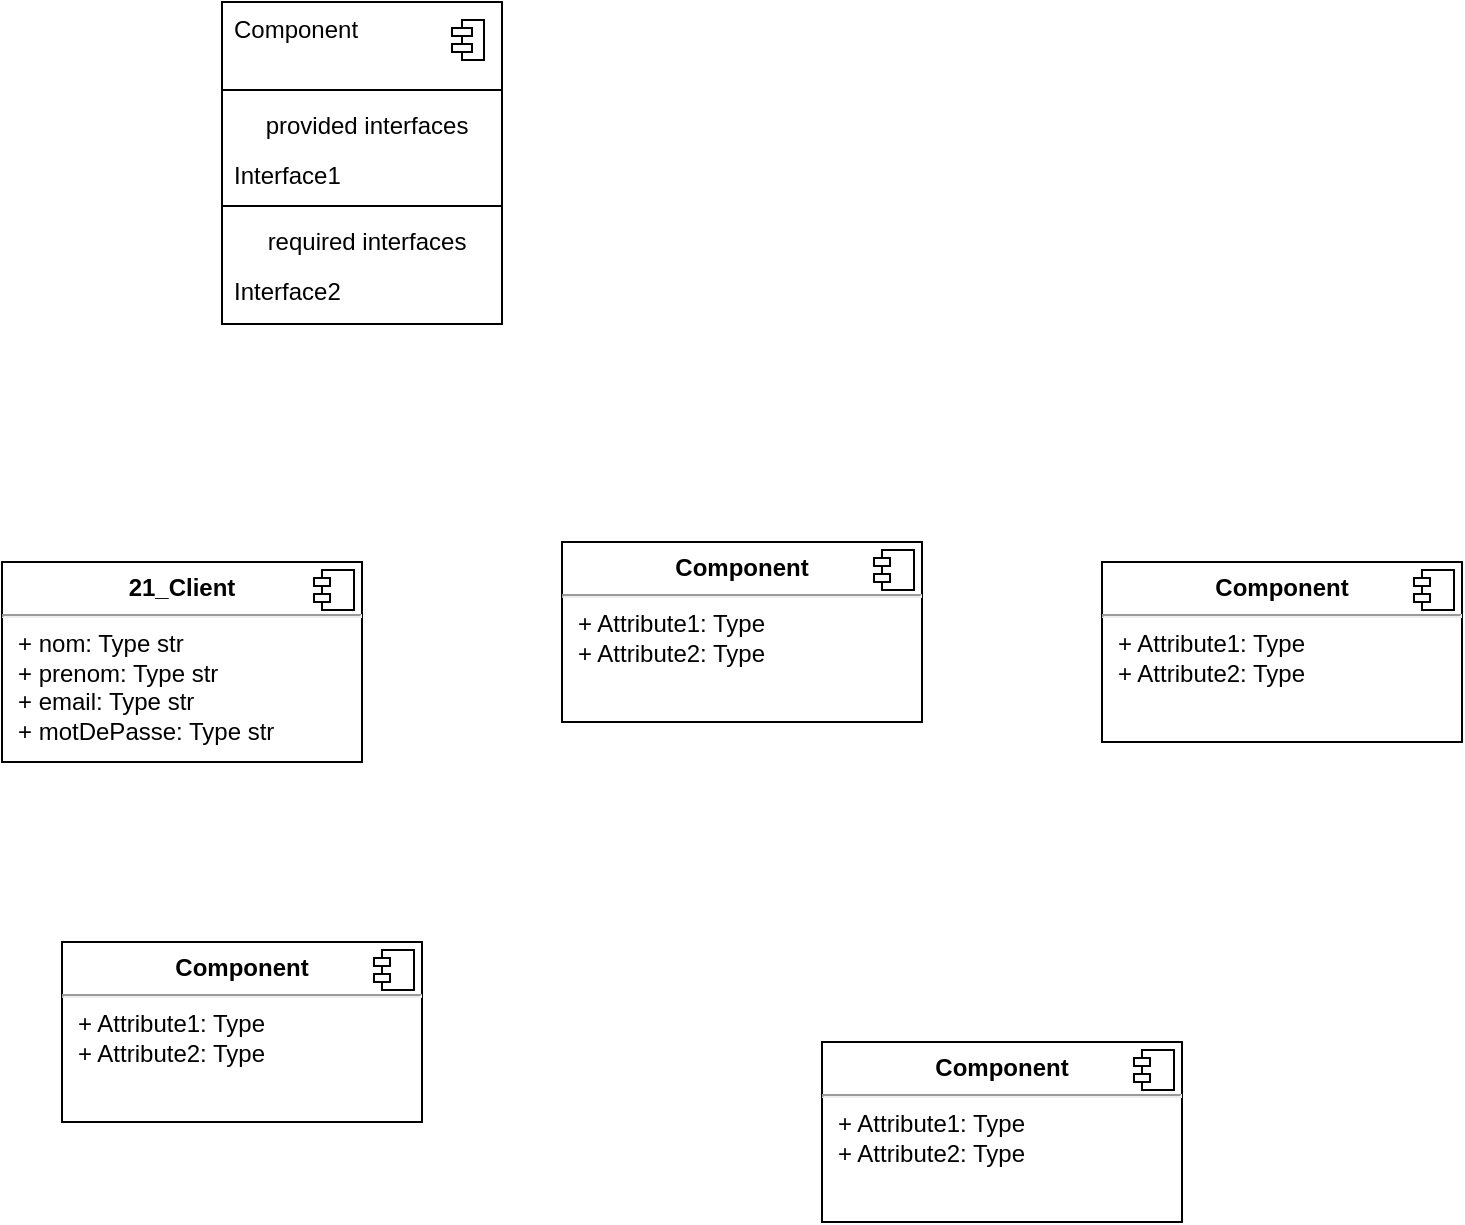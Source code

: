 <mxfile version="14.5.1" type="device"><diagram id="DCPWlODvurR_hPNV3Cc9" name="Page-1"><mxGraphModel dx="1086" dy="626" grid="1" gridSize="10" guides="1" tooltips="1" connect="1" arrows="1" fold="1" page="1" pageScale="1" pageWidth="827" pageHeight="1169" math="0" shadow="0"><root><mxCell id="0"/><mxCell id="1" parent="0"/><mxCell id="KNq1Pu9_p8pfEd70s4AG-2" value="&lt;p style=&quot;margin:0px;margin-top:6px;text-align:center;&quot;&gt;&lt;b&gt;Component&lt;/b&gt;&lt;/p&gt;&lt;hr/&gt;&lt;p style=&quot;margin:0px;margin-left:8px;&quot;&gt;+ Attribute1: Type&lt;br/&gt;+ Attribute2: Type&lt;/p&gt;" style="align=left;overflow=fill;html=1;dropTarget=0;" parent="1" vertex="1"><mxGeometry x="370" y="360" width="180" height="90" as="geometry"/></mxCell><mxCell id="KNq1Pu9_p8pfEd70s4AG-3" value="" style="shape=component;jettyWidth=8;jettyHeight=4;" parent="KNq1Pu9_p8pfEd70s4AG-2" vertex="1"><mxGeometry x="1" width="20" height="20" relative="1" as="geometry"><mxPoint x="-24" y="4" as="offset"/></mxGeometry></mxCell><mxCell id="KNq1Pu9_p8pfEd70s4AG-4" value="&lt;p style=&quot;margin:0px;margin-top:6px;text-align:center;&quot;&gt;&lt;b&gt;Component&lt;/b&gt;&lt;/p&gt;&lt;hr/&gt;&lt;p style=&quot;margin:0px;margin-left:8px;&quot;&gt;+ Attribute1: Type&lt;br/&gt;+ Attribute2: Type&lt;/p&gt;" style="align=left;overflow=fill;html=1;dropTarget=0;" parent="1" vertex="1"><mxGeometry x="640" y="370" width="180" height="90" as="geometry"/></mxCell><mxCell id="KNq1Pu9_p8pfEd70s4AG-5" value="" style="shape=component;jettyWidth=8;jettyHeight=4;" parent="KNq1Pu9_p8pfEd70s4AG-4" vertex="1"><mxGeometry x="1" width="20" height="20" relative="1" as="geometry"><mxPoint x="-24" y="4" as="offset"/></mxGeometry></mxCell><mxCell id="KNq1Pu9_p8pfEd70s4AG-6" value="&lt;p style=&quot;margin:0px;margin-top:6px;text-align:center;&quot;&gt;&lt;b&gt;Component&lt;/b&gt;&lt;/p&gt;&lt;hr/&gt;&lt;p style=&quot;margin:0px;margin-left:8px;&quot;&gt;+ Attribute1: Type&lt;br/&gt;+ Attribute2: Type&lt;/p&gt;" style="align=left;overflow=fill;html=1;dropTarget=0;" parent="1" vertex="1"><mxGeometry x="500" y="610" width="180" height="90" as="geometry"/></mxCell><mxCell id="KNq1Pu9_p8pfEd70s4AG-7" value="" style="shape=component;jettyWidth=8;jettyHeight=4;" parent="KNq1Pu9_p8pfEd70s4AG-6" vertex="1"><mxGeometry x="1" width="20" height="20" relative="1" as="geometry"><mxPoint x="-24" y="4" as="offset"/></mxGeometry></mxCell><mxCell id="KNq1Pu9_p8pfEd70s4AG-8" value="&lt;p style=&quot;margin:0px;margin-top:6px;text-align:center;&quot;&gt;&lt;b&gt;Component&lt;/b&gt;&lt;/p&gt;&lt;hr/&gt;&lt;p style=&quot;margin:0px;margin-left:8px;&quot;&gt;+ Attribute1: Type&lt;br/&gt;+ Attribute2: Type&lt;/p&gt;" style="align=left;overflow=fill;html=1;dropTarget=0;" parent="1" vertex="1"><mxGeometry x="120" y="560" width="180" height="90" as="geometry"/></mxCell><mxCell id="KNq1Pu9_p8pfEd70s4AG-9" value="" style="shape=component;jettyWidth=8;jettyHeight=4;" parent="KNq1Pu9_p8pfEd70s4AG-8" vertex="1"><mxGeometry x="1" width="20" height="20" relative="1" as="geometry"><mxPoint x="-24" y="4" as="offset"/></mxGeometry></mxCell><mxCell id="KNq1Pu9_p8pfEd70s4AG-10" value="&lt;p style=&quot;margin: 0px ; margin-top: 6px ; text-align: center&quot;&gt;&lt;b&gt;21_Client&lt;/b&gt;&lt;/p&gt;&lt;hr&gt;&lt;p style=&quot;margin: 0px ; margin-left: 8px&quot;&gt;+ nom: Type str&lt;br&gt;+ prenom: Type str&lt;/p&gt;&lt;p style=&quot;margin: 0px ; margin-left: 8px&quot;&gt;+ email: Type str&lt;/p&gt;&lt;p style=&quot;margin: 0px ; margin-left: 8px&quot;&gt;+ motDePasse: Type str&lt;/p&gt;&lt;p style=&quot;margin: 0px ; margin-left: 8px&quot;&gt;&lt;br&gt;&lt;/p&gt;" style="align=left;overflow=fill;html=1;dropTarget=0;" parent="1" vertex="1"><mxGeometry x="90" y="370" width="180" height="100" as="geometry"/></mxCell><mxCell id="KNq1Pu9_p8pfEd70s4AG-11" value="" style="shape=component;jettyWidth=8;jettyHeight=4;" parent="KNq1Pu9_p8pfEd70s4AG-10" vertex="1"><mxGeometry x="1" width="20" height="20" relative="1" as="geometry"><mxPoint x="-24" y="4" as="offset"/></mxGeometry></mxCell><mxCell id="GioFq-Tanb0SpTFGvtFH-1" value="" style="fontStyle=1;align=center;verticalAlign=top;childLayout=stackLayout;horizontal=1;horizontalStack=0;resizeParent=1;resizeParentMax=0;resizeLast=0;marginBottom=0;" vertex="1" parent="1"><mxGeometry x="200" y="90" width="140" height="161" as="geometry"/></mxCell><mxCell id="GioFq-Tanb0SpTFGvtFH-2" value="Component" style="html=1;align=left;spacingLeft=4;verticalAlign=top;strokeColor=none;fillColor=none;" vertex="1" parent="GioFq-Tanb0SpTFGvtFH-1"><mxGeometry width="140" height="40" as="geometry"/></mxCell><mxCell id="GioFq-Tanb0SpTFGvtFH-3" value="" style="shape=module;jettyWidth=10;jettyHeight=4;" vertex="1" parent="GioFq-Tanb0SpTFGvtFH-2"><mxGeometry x="1" width="16" height="20" relative="1" as="geometry"><mxPoint x="-25" y="9" as="offset"/></mxGeometry></mxCell><mxCell id="GioFq-Tanb0SpTFGvtFH-4" value="" style="line;strokeWidth=1;fillColor=none;align=left;verticalAlign=middle;spacingTop=-1;spacingLeft=3;spacingRight=3;rotatable=0;labelPosition=right;points=[];portConstraint=eastwest;" vertex="1" parent="GioFq-Tanb0SpTFGvtFH-1"><mxGeometry y="40" width="140" height="8" as="geometry"/></mxCell><mxCell id="GioFq-Tanb0SpTFGvtFH-5" value="provided interfaces" style="html=1;align=center;spacingLeft=4;verticalAlign=top;strokeColor=none;fillColor=none;" vertex="1" parent="GioFq-Tanb0SpTFGvtFH-1"><mxGeometry y="48" width="140" height="25" as="geometry"/></mxCell><mxCell id="GioFq-Tanb0SpTFGvtFH-6" value="Interface1" style="html=1;align=left;spacingLeft=4;verticalAlign=top;strokeColor=none;fillColor=none;" vertex="1" parent="GioFq-Tanb0SpTFGvtFH-1"><mxGeometry y="73" width="140" height="25" as="geometry"/></mxCell><mxCell id="GioFq-Tanb0SpTFGvtFH-7" value="" style="line;strokeWidth=1;fillColor=none;align=left;verticalAlign=middle;spacingTop=-1;spacingLeft=3;spacingRight=3;rotatable=0;labelPosition=right;points=[];portConstraint=eastwest;" vertex="1" parent="GioFq-Tanb0SpTFGvtFH-1"><mxGeometry y="98" width="140" height="8" as="geometry"/></mxCell><mxCell id="GioFq-Tanb0SpTFGvtFH-8" value="required interfaces" style="html=1;align=center;spacingLeft=4;verticalAlign=top;strokeColor=none;fillColor=none;" vertex="1" parent="GioFq-Tanb0SpTFGvtFH-1"><mxGeometry y="106" width="140" height="25" as="geometry"/></mxCell><mxCell id="GioFq-Tanb0SpTFGvtFH-9" value="Interface2" style="html=1;align=left;spacingLeft=4;verticalAlign=top;strokeColor=none;fillColor=none;" vertex="1" parent="GioFq-Tanb0SpTFGvtFH-1"><mxGeometry y="131" width="140" height="30" as="geometry"/></mxCell></root></mxGraphModel></diagram></mxfile>